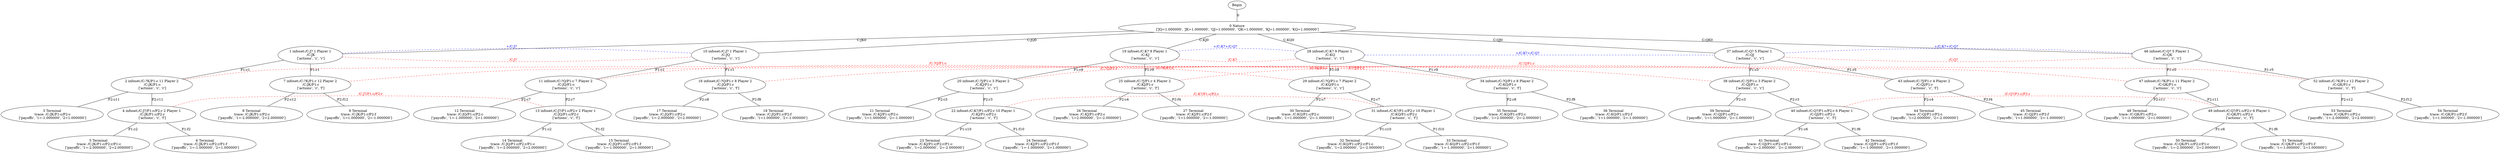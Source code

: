// My game
graph {
	0 [label="0 Nature
 ['JQ=1.000000', 'JK=1.000000', 'QJ=1.000000', 'QK=1.000000', 'KJ=1.000000', 'KQ=1.000000']"]
	Begin -- 0 [label=0]
	1 [label="1 infoset:/C:J? 1 Player 1
 /C:JK
 ['actions', 'c', 'r']"]
	0 -- 1 [label="C:JK0"]
	2 [label="2 infoset:/C:?K/P1:c 11 Player 2
 /C:JK/P1:c
 ['actions', 'c', 'r']"]
	1 -- 2 [label="P1:c1"]
	3 [label="3 Terminal
 trace: /C:JK/P1:c/P2:c
 ['payoffs', '1=-1.000000', '2=1.000000']"]
	2 -- 3 [label="P2:c11"]
	4 [label="4 infoset:/C:J?/P1:c/P2:r 2 Player 1
 /C:JK/P1:c/P2:r
 ['actions', 'c', 'f']"]
	2 -- 4 [label="P2:r11"]
	5 [label="5 Terminal
 trace: /C:JK/P1:c/P2:r/P1:c
 ['payoffs', '1=-2.000000', '2=2.000000']"]
	4 -- 5 [label="P1:c2"]
	6 [label="6 Terminal
 trace: /C:JK/P1:c/P2:r/P1:f
 ['payoffs', '1=-1.000000', '2=1.000000']"]
	4 -- 6 [label="P1:f2"]
	7 [label="7 infoset:/C:?K/P1:r 12 Player 2
 /C:JK/P1:r
 ['actions', 'c', 'f']"]
	1 -- 7 [label="P1:r1"]
	8 [label="8 Terminal
 trace: /C:JK/P1:r/P2:c
 ['payoffs', '1=-2.000000', '2=2.000000']"]
	7 -- 8 [label="P2:c12"]
	9 [label="9 Terminal
 trace: /C:JK/P1:r/P2:f
 ['payoffs', '1=1.000000', '2=-1.000000']"]
	7 -- 9 [label="P2:f12"]
	10 [label="10 infoset:/C:J? 1 Player 1
 /C:JQ
 ['actions', 'c', 'r']"]
	0 -- 10 [label="C:JQ0"]
	11 [label="11 infoset:/C:?Q/P1:c 7 Player 2
 /C:JQ/P1:c
 ['actions', 'c', 'r']"]
	10 -- 11 [label="P1:c1"]
	12 [label="12 Terminal
 trace: /C:JQ/P1:c/P2:c
 ['payoffs', '1=-1.000000', '2=1.000000']"]
	11 -- 12 [label="P2:c7"]
	13 [label="13 infoset:/C:J?/P1:c/P2:r 2 Player 1
 /C:JQ/P1:c/P2:r
 ['actions', 'c', 'f']"]
	11 -- 13 [label="P2:r7"]
	14 [label="14 Terminal
 trace: /C:JQ/P1:c/P2:r/P1:c
 ['payoffs', '1=-2.000000', '2=2.000000']"]
	13 -- 14 [label="P1:c2"]
	15 [label="15 Terminal
 trace: /C:JQ/P1:c/P2:r/P1:f
 ['payoffs', '1=-1.000000', '2=1.000000']"]
	13 -- 15 [label="P1:f2"]
	16 [label="16 infoset:/C:?Q/P1:r 8 Player 2
 /C:JQ/P1:r
 ['actions', 'c', 'f']"]
	10 -- 16 [label="P1:r1"]
	17 [label="17 Terminal
 trace: /C:JQ/P1:r/P2:c
 ['payoffs', '1=-2.000000', '2=2.000000']"]
	16 -- 17 [label="P2:c8"]
	18 [label="18 Terminal
 trace: /C:JQ/P1:r/P2:f
 ['payoffs', '1=1.000000', '2=-1.000000']"]
	16 -- 18 [label="P2:f8"]
	19 [label="19 infoset:/C:K? 9 Player 1
 /C:KJ
 ['actions', 'c', 'r']"]
	0 -- 19 [label="C:KJ0"]
	20 [label="20 infoset:/C:?J/P1:c 3 Player 2
 /C:KJ/P1:c
 ['actions', 'c', 'r']"]
	19 -- 20 [label="P1:c9"]
	21 [label="21 Terminal
 trace: /C:KJ/P1:c/P2:c
 ['payoffs', '1=1.000000', '2=-1.000000']"]
	20 -- 21 [label="P2:c3"]
	22 [label="22 infoset:/C:K?/P1:c/P2:r 10 Player 1
 /C:KJ/P1:c/P2:r
 ['actions', 'c', 'f']"]
	20 -- 22 [label="P2:r3"]
	23 [label="23 Terminal
 trace: /C:KJ/P1:c/P2:r/P1:c
 ['payoffs', '1=2.000000', '2=-2.000000']"]
	22 -- 23 [label="P1:c10"]
	24 [label="24 Terminal
 trace: /C:KJ/P1:c/P2:r/P1:f
 ['payoffs', '1=-1.000000', '2=1.000000']"]
	22 -- 24 [label="P1:f10"]
	25 [label="25 infoset:/C:?J/P1:r 4 Player 2
 /C:KJ/P1:r
 ['actions', 'c', 'f']"]
	19 -- 25 [label="P1:r9"]
	26 [label="26 Terminal
 trace: /C:KJ/P1:r/P2:c
 ['payoffs', '1=2.000000', '2=-2.000000']"]
	25 -- 26 [label="P2:c4"]
	27 [label="27 Terminal
 trace: /C:KJ/P1:r/P2:f
 ['payoffs', '1=1.000000', '2=-1.000000']"]
	25 -- 27 [label="P2:f4"]
	28 [label="28 infoset:/C:K? 9 Player 1
 /C:KQ
 ['actions', 'c', 'r']"]
	0 -- 28 [label="C:KQ0"]
	29 [label="29 infoset:/C:?Q/P1:c 7 Player 2
 /C:KQ/P1:c
 ['actions', 'c', 'r']"]
	28 -- 29 [label="P1:c9"]
	30 [label="30 Terminal
 trace: /C:KQ/P1:c/P2:c
 ['payoffs', '1=1.000000', '2=-1.000000']"]
	29 -- 30 [label="P2:c7"]
	31 [label="31 infoset:/C:K?/P1:c/P2:r 10 Player 1
 /C:KQ/P1:c/P2:r
 ['actions', 'c', 'f']"]
	29 -- 31 [label="P2:r7"]
	32 [label="32 Terminal
 trace: /C:KQ/P1:c/P2:r/P1:c
 ['payoffs', '1=2.000000', '2=-2.000000']"]
	31 -- 32 [label="P1:c10"]
	33 [label="33 Terminal
 trace: /C:KQ/P1:c/P2:r/P1:f
 ['payoffs', '1=-1.000000', '2=1.000000']"]
	31 -- 33 [label="P1:f10"]
	34 [label="34 infoset:/C:?Q/P1:r 8 Player 2
 /C:KQ/P1:r
 ['actions', 'c', 'f']"]
	28 -- 34 [label="P1:r9"]
	35 [label="35 Terminal
 trace: /C:KQ/P1:r/P2:c
 ['payoffs', '1=2.000000', '2=-2.000000']"]
	34 -- 35 [label="P2:c8"]
	36 [label="36 Terminal
 trace: /C:KQ/P1:r/P2:f
 ['payoffs', '1=1.000000', '2=-1.000000']"]
	34 -- 36 [label="P2:f8"]
	37 [label="37 infoset:/C:Q? 5 Player 1
 /C:QJ
 ['actions', 'c', 'r']"]
	0 -- 37 [label="C:QJ0"]
	38 [label="38 infoset:/C:?J/P1:c 3 Player 2
 /C:QJ/P1:c
 ['actions', 'c', 'r']"]
	37 -- 38 [label="P1:c5"]
	39 [label="39 Terminal
 trace: /C:QJ/P1:c/P2:c
 ['payoffs', '1=1.000000', '2=-1.000000']"]
	38 -- 39 [label="P2:c3"]
	40 [label="40 infoset:/C:Q?/P1:c/P2:r 6 Player 1
 /C:QJ/P1:c/P2:r
 ['actions', 'c', 'f']"]
	38 -- 40 [label="P2:r3"]
	41 [label="41 Terminal
 trace: /C:QJ/P1:c/P2:r/P1:c
 ['payoffs', '1=2.000000', '2=-2.000000']"]
	40 -- 41 [label="P1:c6"]
	42 [label="42 Terminal
 trace: /C:QJ/P1:c/P2:r/P1:f
 ['payoffs', '1=-1.000000', '2=1.000000']"]
	40 -- 42 [label="P1:f6"]
	43 [label="43 infoset:/C:?J/P1:r 4 Player 2
 /C:QJ/P1:r
 ['actions', 'c', 'f']"]
	37 -- 43 [label="P1:r5"]
	44 [label="44 Terminal
 trace: /C:QJ/P1:r/P2:c
 ['payoffs', '1=2.000000', '2=-2.000000']"]
	43 -- 44 [label="P2:c4"]
	45 [label="45 Terminal
 trace: /C:QJ/P1:r/P2:f
 ['payoffs', '1=1.000000', '2=-1.000000']"]
	43 -- 45 [label="P2:f4"]
	46 [label="46 infoset:/C:Q? 5 Player 1
 /C:QK
 ['actions', 'c', 'r']"]
	0 -- 46 [label="C:QK0"]
	47 [label="47 infoset:/C:?K/P1:c 11 Player 2
 /C:QK/P1:c
 ['actions', 'c', 'r']"]
	46 -- 47 [label="P1:c5"]
	48 [label="48 Terminal
 trace: /C:QK/P1:c/P2:c
 ['payoffs', '1=-1.000000', '2=1.000000']"]
	47 -- 48 [label="P2:c11"]
	49 [label="49 infoset:/C:Q?/P1:c/P2:r 6 Player 1
 /C:QK/P1:c/P2:r
 ['actions', 'c', 'f']"]
	47 -- 49 [label="P2:r11"]
	50 [label="50 Terminal
 trace: /C:QK/P1:c/P2:r/P1:c
 ['payoffs', '1=-2.000000', '2=2.000000']"]
	49 -- 50 [label="P1:c6"]
	51 [label="51 Terminal
 trace: /C:QK/P1:c/P2:r/P1:f
 ['payoffs', '1=-1.000000', '2=1.000000']"]
	49 -- 51 [label="P1:f6"]
	52 [label="52 infoset:/C:?K/P1:r 12 Player 2
 /C:QK/P1:r
 ['actions', 'c', 'f']"]
	46 -- 52 [label="P1:r5"]
	53 [label="53 Terminal
 trace: /C:QK/P1:r/P2:c
 ['payoffs', '1=-2.000000', '2=2.000000']"]
	52 -- 53 [label="P2:c12"]
	54 [label="54 Terminal
 trace: /C:QK/P1:r/P2:f
 ['payoffs', '1=1.000000', '2=-1.000000']"]
	52 -- 54 [label="P2:f12"]
	1 -- 10 [color=red constraint=false fontcolor=red style=dashed xlabel="/C:J?"]
	2 -- 47 [color=red constraint=false fontcolor=red style=dashed xlabel="/C:?K/P1:c"]
	4 -- 13 [color=red constraint=false fontcolor=red style=dashed xlabel="/C:J?/P1:c/P2:r"]
	7 -- 52 [color=red constraint=false fontcolor=red style=dashed xlabel="/C:?K/P1:r"]
	11 -- 29 [color=red constraint=false fontcolor=red style=dashed xlabel="/C:?Q/P1:c"]
	16 -- 34 [color=red constraint=false fontcolor=red style=dashed xlabel="/C:?Q/P1:r"]
	19 -- 28 [color=red constraint=false fontcolor=red style=dashed xlabel="/C:K?"]
	20 -- 38 [color=red constraint=false fontcolor=red style=dashed xlabel="/C:?J/P1:c"]
	22 -- 31 [color=red constraint=false fontcolor=red style=dashed xlabel="/C:K?/P1:c/P2:r"]
	25 -- 43 [color=red constraint=false fontcolor=red style=dashed xlabel="/C:?J/P1:r"]
	37 -- 46 [color=red constraint=false fontcolor=red style=dashed xlabel="/C:Q?"]
	40 -- 49 [color=red constraint=false fontcolor=red style=dashed xlabel="/C:Q?/P1:c/P2:r"]
	1 -- 10 [color=blue constraint=false fontcolor=blue style=dashed xlabel="+/C:J?"]
	19 -- 28 [color=blue constraint=false fontcolor=blue style=dashed xlabel="+/C:K?+/C:Q?"]
	28 -- 37 [color=blue constraint=false fontcolor=blue style=dashed xlabel="+/C:K?+/C:Q?"]
	37 -- 46 [color=blue constraint=false fontcolor=blue style=dashed xlabel="+/C:K?+/C:Q?"]
}
